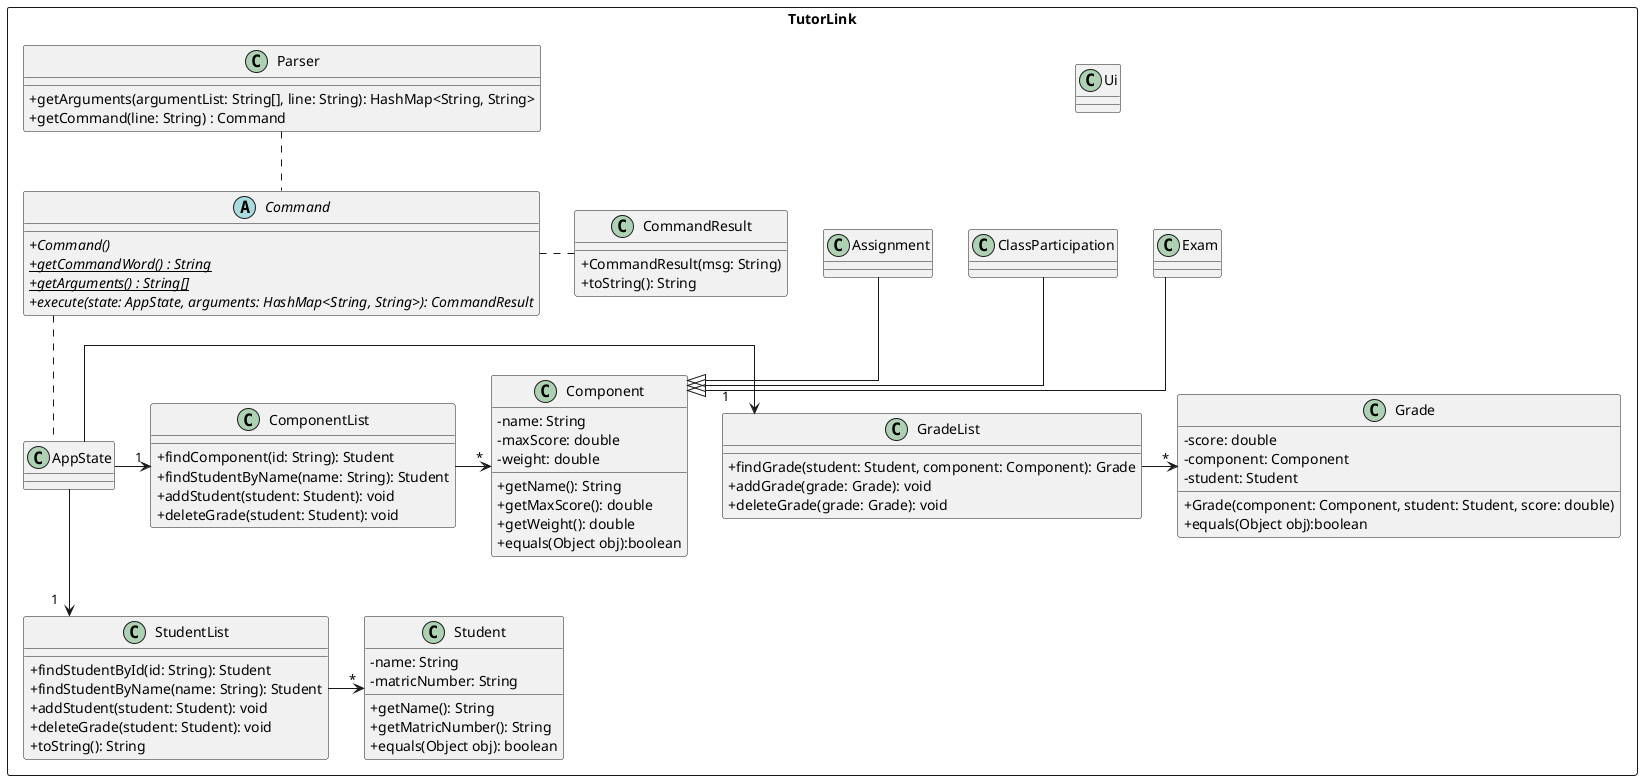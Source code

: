 @startuml App Diagram

'https://plantuml.com/class-diagram
' !include Style.puml
skinparam classAttributeIconSize 0
skinparam classMethodIconSize 0
skinparam linetype ortho

package TutorLink <<Rectangle>>{

class CommandResult {
    + CommandResult(msg: String)
    + toString(): String
}

class Ui

abstract class Command {
    + Command() {abstract}
    + {abstract}{static} getCommandWord() : String
    + {abstract}{static} getArguments() : String[]
    + execute(state: AppState, arguments: HashMap<String, String>): CommandResult {abstract}
}

Command ..right.. CommandResult


class Component {
    -name: String
    -maxScore: double
    -weight: double
    +getName(): String
    +getMaxScore(): double
    +getWeight(): double
    +equals(Object obj):boolean
}
class Exam
class ClassParticipation
class Assignment

Exam --|> Component
ClassParticipation --|> Component
Assignment --|> Component


class Student{
    -name: String
    -matricNumber: String
    +getName(): String
    +getMatricNumber(): String
    +equals(Object obj): boolean
}


class Grade{
    -score: double
    -component: Component
    -student: Student
    +Grade(component: Component, student: Student, score: double)
    +equals(Object obj):boolean
}


class AppState
class GradeList{
    + findGrade(student: Student, component: Component): Grade
    + addGrade(grade: Grade): void
    + deleteGrade(grade: Grade): void
}
class StudentList {
    + findStudentById(id: String): Student
    + findStudentByName(name: String): Student
    + addStudent(student: Student): void
    + deleteGrade(student: Student): void
    + toString(): String
}
class ComponentList {
    + findComponent(id: String): Student
    + findStudentByName(name: String): Student
    + addStudent(student: Student): void
    + deleteGrade(student: Student): void
}

AppState -> "1" GradeList
AppState --> "1" StudentList
AppState -> "1" ComponentList

GradeList -> "*" Grade
ComponentList -> "*" Component
StudentList -> "*" Student

Command .. AppState

class Parser {
    + getArguments(argumentList: String[], line: String): HashMap<String, String>
    + getCommand(line: String) : Command
}

Parser .. Command

}

@enduml